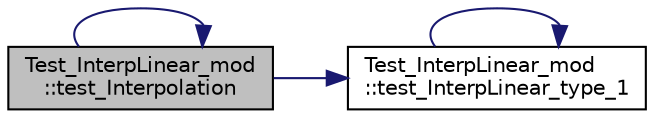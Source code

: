 digraph "Test_InterpLinear_mod::test_Interpolation"
{
 // LATEX_PDF_SIZE
  edge [fontname="Helvetica",fontsize="10",labelfontname="Helvetica",labelfontsize="10"];
  node [fontname="Helvetica",fontsize="10",shape=record];
  rankdir="LR";
  Node1 [label="Test_InterpLinear_mod\l::test_Interpolation",height=0.2,width=0.4,color="black", fillcolor="grey75", style="filled", fontcolor="black",tooltip=" "];
  Node1 -> Node2 [color="midnightblue",fontsize="10",style="solid",fontname="Helvetica"];
  Node2 [label="Test_InterpLinear_mod\l::test_InterpLinear_type_1",height=0.2,width=0.4,color="black", fillcolor="white", style="filled",URL="$namespaceTest__InterpLinear__mod.html#a7d8b22b0d8065f2ca8fcd76db0c0768a",tooltip=" "];
  Node2 -> Node2 [color="midnightblue",fontsize="10",style="solid",fontname="Helvetica"];
  Node1 -> Node1 [color="midnightblue",fontsize="10",style="solid",fontname="Helvetica"];
}
